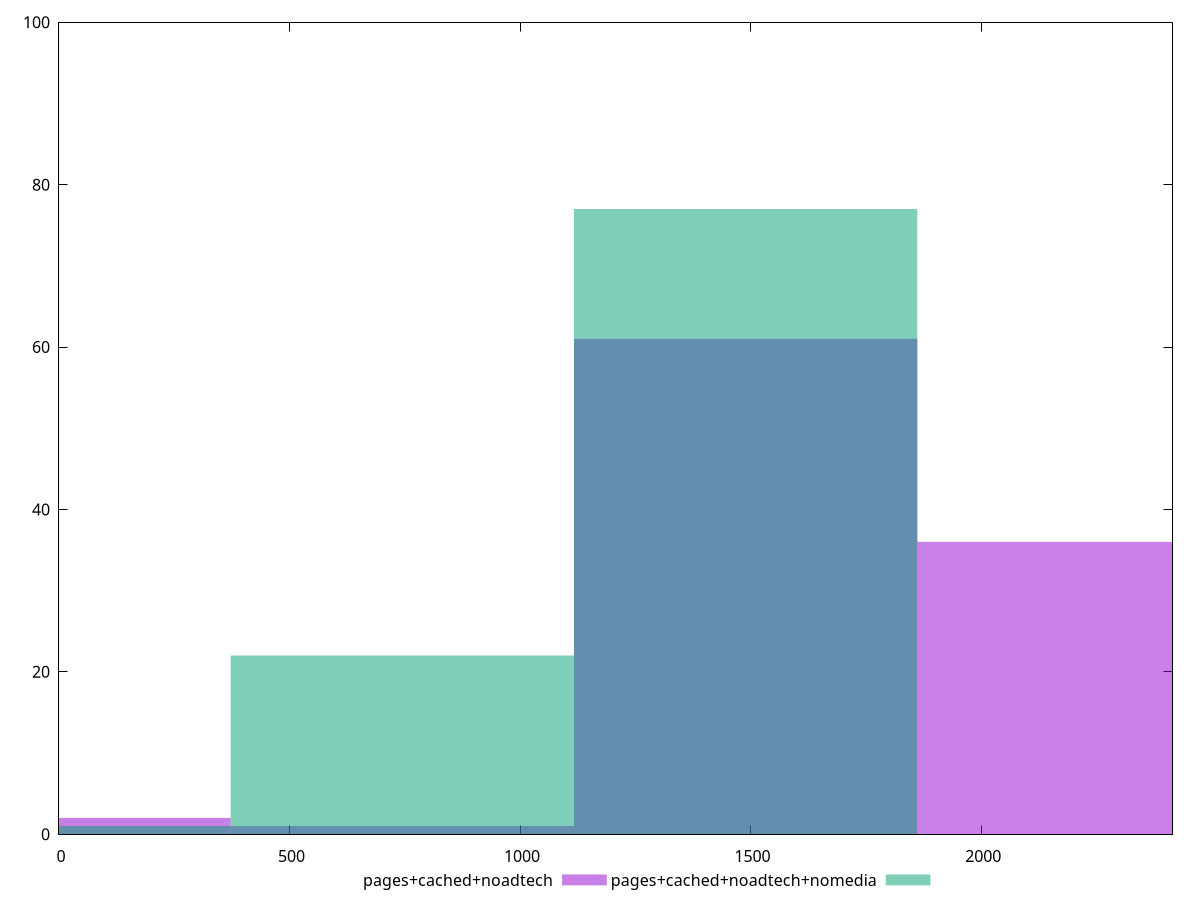 reset

$pagesCachedNoadtech <<EOF
0 2
2233.761657181096 36
1489.1744381207304 61
744.5872190603652 1
EOF

$pagesCachedNoadtechNomedia <<EOF
1489.1744381207304 77
744.5872190603652 22
0 1
EOF

set key outside below
set boxwidth 744.5872190603652
set xrange [0:2415]
set yrange [0:100]
set trange [0:100]
set style fill transparent solid 0.5 noborder
set terminal svg size 640, 500 enhanced background rgb 'white'
set output "report_00013_2021-02-09T12-04-24.940Z/uses-rel-preload/comparison/histogram/2_vs_3.svg"

plot $pagesCachedNoadtech title "pages+cached+noadtech" with boxes, \
     $pagesCachedNoadtechNomedia title "pages+cached+noadtech+nomedia" with boxes

reset
